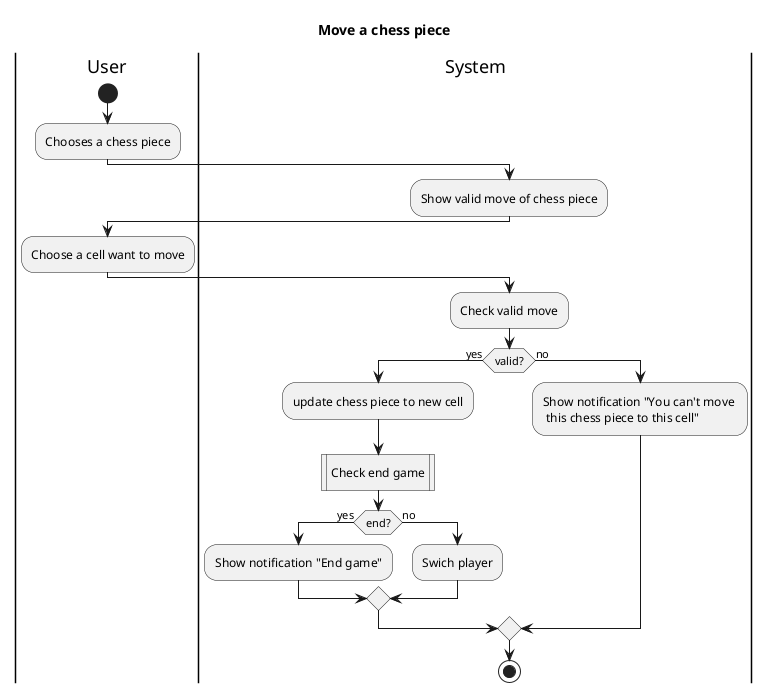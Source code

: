 @startuml "Activity diagram"
title "Move a chess piece"
|User|
start
:Chooses a chess piece;
|System|
:Show valid move of chess piece;

|User|
:Choose a cell want to move;

|System|
:Check valid move;
if (valid?) then (yes)
    :update chess piece to new cell;
    :Check end game|
    if (end?) then (yes)
        :Show notification "End game";
    else (no)
        :Swich player;   
    endif
else (no)
    :Show notification "You can't move \n this chess piece to this cell";

endif

stop
@enduml
